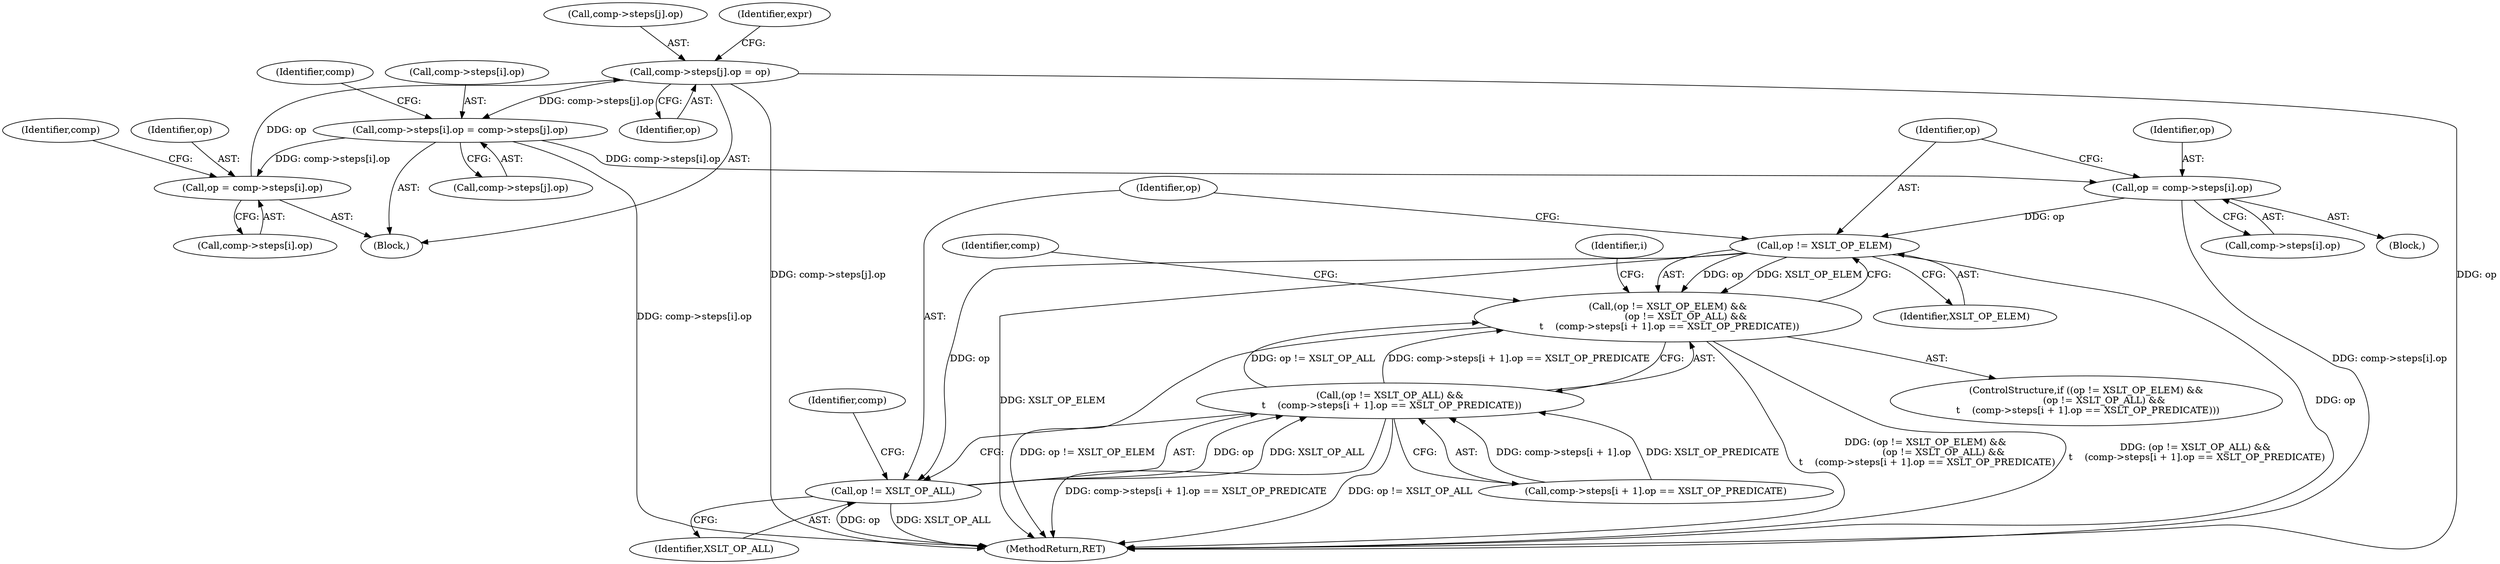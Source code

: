 digraph "0_Chrome_96dbafe288dbe2f0cc45fa3c39daf6d0c37acbab_26@array" {
"1000249" [label="(Call,comp->steps[j].op = op)"];
"1000225" [label="(Call,op = comp->steps[i].op)"];
"1000234" [label="(Call,comp->steps[i].op = comp->steps[j].op)"];
"1000249" [label="(Call,comp->steps[j].op = op)"];
"1000416" [label="(Call,op = comp->steps[i].op)"];
"1000427" [label="(Call,op != XSLT_OP_ELEM)"];
"1000426" [label="(Call,(op != XSLT_OP_ELEM) &&\n            (op != XSLT_OP_ALL) &&\n \t    (comp->steps[i + 1].op == XSLT_OP_PREDICATE))"];
"1000431" [label="(Call,op != XSLT_OP_ALL)"];
"1000430" [label="(Call,(op != XSLT_OP_ALL) &&\n \t    (comp->steps[i + 1].op == XSLT_OP_PREDICATE))"];
"1000486" [label="(MethodReturn,RET)"];
"1000430" [label="(Call,(op != XSLT_OP_ALL) &&\n \t    (comp->steps[i + 1].op == XSLT_OP_PREDICATE))"];
"1000249" [label="(Call,comp->steps[j].op = op)"];
"1000225" [label="(Call,op = comp->steps[i].op)"];
"1000433" [label="(Identifier,XSLT_OP_ALL)"];
"1000257" [label="(Identifier,op)"];
"1000250" [label="(Call,comp->steps[j].op)"];
"1000413" [label="(Identifier,i)"];
"1000448" [label="(Identifier,comp)"];
"1000425" [label="(ControlStructure,if ((op != XSLT_OP_ELEM) &&\n            (op != XSLT_OP_ALL) &&\n \t    (comp->steps[i + 1].op == XSLT_OP_PREDICATE)))"];
"1000416" [label="(Call,op = comp->steps[i].op)"];
"1000418" [label="(Call,comp->steps[i].op)"];
"1000242" [label="(Call,comp->steps[j].op)"];
"1000417" [label="(Identifier,op)"];
"1000121" [label="(Block,)"];
"1000426" [label="(Call,(op != XSLT_OP_ELEM) &&\n            (op != XSLT_OP_ALL) &&\n \t    (comp->steps[i + 1].op == XSLT_OP_PREDICATE))"];
"1000427" [label="(Call,op != XSLT_OP_ELEM)"];
"1000432" [label="(Identifier,op)"];
"1000429" [label="(Identifier,XSLT_OP_ELEM)"];
"1000428" [label="(Identifier,op)"];
"1000238" [label="(Identifier,comp)"];
"1000227" [label="(Call,comp->steps[i].op)"];
"1000259" [label="(Identifier,expr)"];
"1000431" [label="(Call,op != XSLT_OP_ALL)"];
"1000438" [label="(Identifier,comp)"];
"1000414" [label="(Block,)"];
"1000253" [label="(Identifier,comp)"];
"1000235" [label="(Call,comp->steps[i].op)"];
"1000434" [label="(Call,comp->steps[i + 1].op == XSLT_OP_PREDICATE)"];
"1000226" [label="(Identifier,op)"];
"1000234" [label="(Call,comp->steps[i].op = comp->steps[j].op)"];
"1000249" -> "1000121"  [label="AST: "];
"1000249" -> "1000257"  [label="CFG: "];
"1000250" -> "1000249"  [label="AST: "];
"1000257" -> "1000249"  [label="AST: "];
"1000259" -> "1000249"  [label="CFG: "];
"1000249" -> "1000486"  [label="DDG: op"];
"1000249" -> "1000486"  [label="DDG: comp->steps[j].op"];
"1000249" -> "1000234"  [label="DDG: comp->steps[j].op"];
"1000225" -> "1000249"  [label="DDG: op"];
"1000225" -> "1000121"  [label="AST: "];
"1000225" -> "1000227"  [label="CFG: "];
"1000226" -> "1000225"  [label="AST: "];
"1000227" -> "1000225"  [label="AST: "];
"1000238" -> "1000225"  [label="CFG: "];
"1000234" -> "1000225"  [label="DDG: comp->steps[i].op"];
"1000234" -> "1000121"  [label="AST: "];
"1000234" -> "1000242"  [label="CFG: "];
"1000235" -> "1000234"  [label="AST: "];
"1000242" -> "1000234"  [label="AST: "];
"1000253" -> "1000234"  [label="CFG: "];
"1000234" -> "1000486"  [label="DDG: comp->steps[i].op"];
"1000234" -> "1000416"  [label="DDG: comp->steps[i].op"];
"1000416" -> "1000414"  [label="AST: "];
"1000416" -> "1000418"  [label="CFG: "];
"1000417" -> "1000416"  [label="AST: "];
"1000418" -> "1000416"  [label="AST: "];
"1000428" -> "1000416"  [label="CFG: "];
"1000416" -> "1000486"  [label="DDG: comp->steps[i].op"];
"1000416" -> "1000427"  [label="DDG: op"];
"1000427" -> "1000426"  [label="AST: "];
"1000427" -> "1000429"  [label="CFG: "];
"1000428" -> "1000427"  [label="AST: "];
"1000429" -> "1000427"  [label="AST: "];
"1000432" -> "1000427"  [label="CFG: "];
"1000426" -> "1000427"  [label="CFG: "];
"1000427" -> "1000486"  [label="DDG: op"];
"1000427" -> "1000486"  [label="DDG: XSLT_OP_ELEM"];
"1000427" -> "1000426"  [label="DDG: op"];
"1000427" -> "1000426"  [label="DDG: XSLT_OP_ELEM"];
"1000427" -> "1000431"  [label="DDG: op"];
"1000426" -> "1000425"  [label="AST: "];
"1000426" -> "1000430"  [label="CFG: "];
"1000430" -> "1000426"  [label="AST: "];
"1000448" -> "1000426"  [label="CFG: "];
"1000413" -> "1000426"  [label="CFG: "];
"1000426" -> "1000486"  [label="DDG: op != XSLT_OP_ELEM"];
"1000426" -> "1000486"  [label="DDG: (op != XSLT_OP_ELEM) &&\n            (op != XSLT_OP_ALL) &&\n \t    (comp->steps[i + 1].op == XSLT_OP_PREDICATE)"];
"1000426" -> "1000486"  [label="DDG: (op != XSLT_OP_ALL) &&\n \t    (comp->steps[i + 1].op == XSLT_OP_PREDICATE)"];
"1000430" -> "1000426"  [label="DDG: op != XSLT_OP_ALL"];
"1000430" -> "1000426"  [label="DDG: comp->steps[i + 1].op == XSLT_OP_PREDICATE"];
"1000431" -> "1000430"  [label="AST: "];
"1000431" -> "1000433"  [label="CFG: "];
"1000432" -> "1000431"  [label="AST: "];
"1000433" -> "1000431"  [label="AST: "];
"1000438" -> "1000431"  [label="CFG: "];
"1000430" -> "1000431"  [label="CFG: "];
"1000431" -> "1000486"  [label="DDG: op"];
"1000431" -> "1000486"  [label="DDG: XSLT_OP_ALL"];
"1000431" -> "1000430"  [label="DDG: op"];
"1000431" -> "1000430"  [label="DDG: XSLT_OP_ALL"];
"1000430" -> "1000434"  [label="CFG: "];
"1000434" -> "1000430"  [label="AST: "];
"1000430" -> "1000486"  [label="DDG: comp->steps[i + 1].op == XSLT_OP_PREDICATE"];
"1000430" -> "1000486"  [label="DDG: op != XSLT_OP_ALL"];
"1000434" -> "1000430"  [label="DDG: comp->steps[i + 1].op"];
"1000434" -> "1000430"  [label="DDG: XSLT_OP_PREDICATE"];
}
